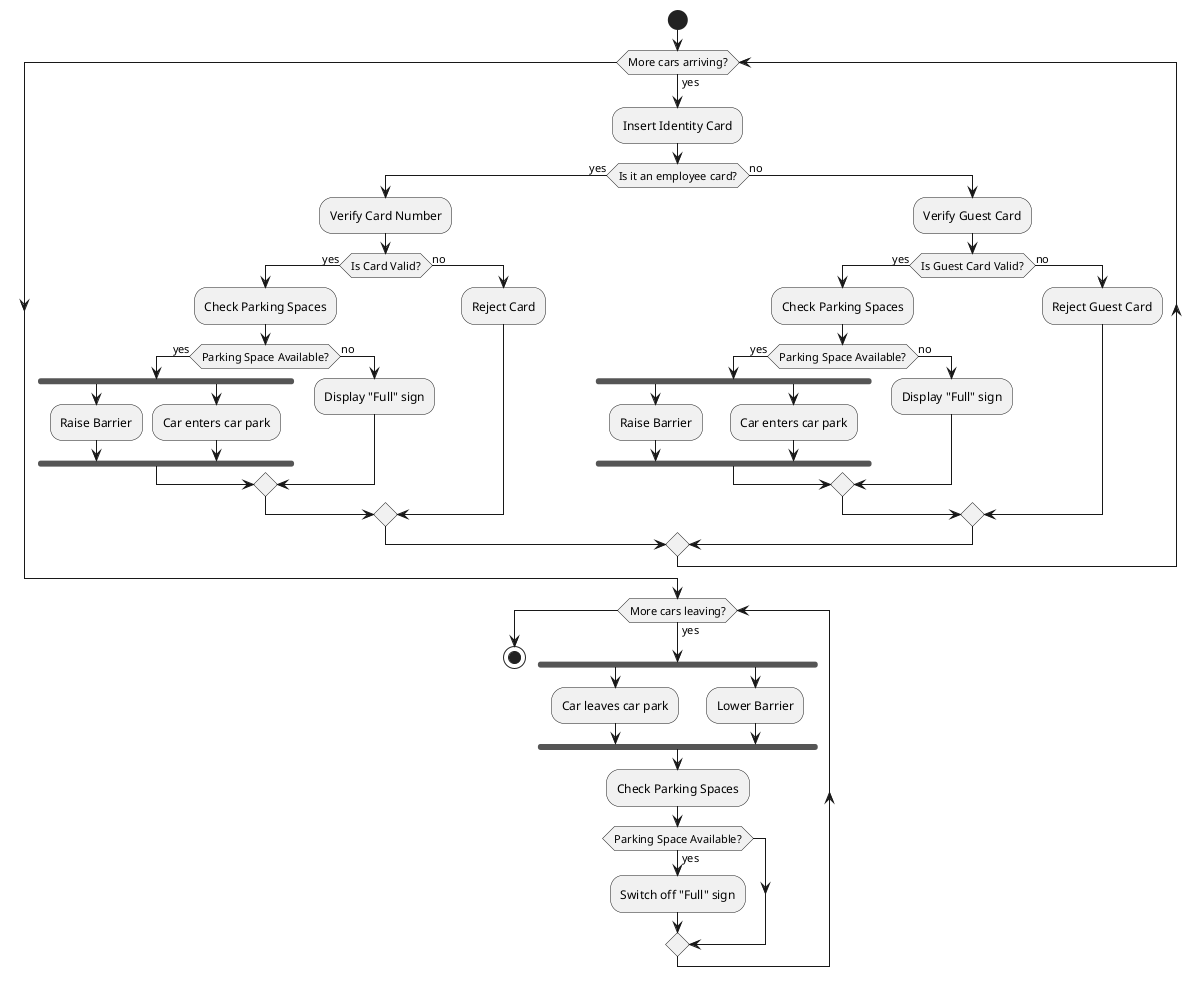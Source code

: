 @startuml
start

while (More cars arriving?) is (yes)
    :Insert Identity Card;
    if (Is it an employee card?) then (yes)
        :Verify Card Number;
        if (Is Card Valid?) then (yes)
            :Check Parking Spaces;
            if (Parking Space Available?) then (yes)
                fork
                    :Raise Barrier;
                fork again
                    :Car enters car park;
                end fork
            else (no)
                :Display "Full" sign;
            endif
        else (no)
            :Reject Card;
        endif
    else (no)
        :Verify Guest Card;
        if (Is Guest Card Valid?) then (yes)
            :Check Parking Spaces;
            if (Parking Space Available?) then (yes)
                fork
                    :Raise Barrier;
                fork again
                    :Car enters car park;
                end fork
            else (no)
                :Display "Full" sign;
            endif
        else (no)
            :Reject Guest Card;
        endif
    endif
endwhile

while (More cars leaving?) is (yes)
    fork
        :Car leaves car park;
    fork again
        :Lower Barrier;
    end fork
    :Check Parking Spaces;
    if (Parking Space Available?) then (yes)
        :Switch off "Full" sign;
    endif
endwhile

stop
@enduml